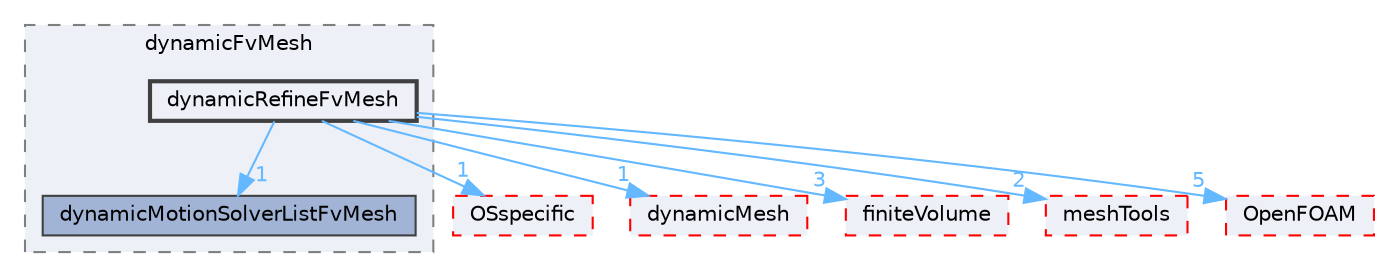 digraph "src/dynamicFvMesh/dynamicRefineFvMesh"
{
 // LATEX_PDF_SIZE
  bgcolor="transparent";
  edge [fontname=Helvetica,fontsize=10,labelfontname=Helvetica,labelfontsize=10];
  node [fontname=Helvetica,fontsize=10,shape=box,height=0.2,width=0.4];
  compound=true
  subgraph clusterdir_7045e8b584c9485727394e576736d39b {
    graph [ bgcolor="#edf0f7", pencolor="grey50", label="dynamicFvMesh", fontname=Helvetica,fontsize=10 style="filled,dashed", URL="dir_7045e8b584c9485727394e576736d39b.html",tooltip=""]
  dir_2006973bff4f31751ea4c29b09e5581b [label="dynamicMotionSolverListFvMesh", fillcolor="#a2b4d6", color="grey25", style="filled", URL="dir_2006973bff4f31751ea4c29b09e5581b.html",tooltip=""];
  dir_58492df8bf8be144c7fc8bcc5d3cf484 [label="dynamicRefineFvMesh", fillcolor="#edf0f7", color="grey25", style="filled,bold", URL="dir_58492df8bf8be144c7fc8bcc5d3cf484.html",tooltip=""];
  }
  dir_1e7df7a7407fc4618be5c18f76eb7b99 [label="OSspecific", fillcolor="#edf0f7", color="red", style="filled,dashed", URL="dir_1e7df7a7407fc4618be5c18f76eb7b99.html",tooltip=""];
  dir_63742796c427c97a292c80f7db71da36 [label="dynamicMesh", fillcolor="#edf0f7", color="red", style="filled,dashed", URL="dir_63742796c427c97a292c80f7db71da36.html",tooltip=""];
  dir_9bd15774b555cf7259a6fa18f99fe99b [label="finiteVolume", fillcolor="#edf0f7", color="red", style="filled,dashed", URL="dir_9bd15774b555cf7259a6fa18f99fe99b.html",tooltip=""];
  dir_ae30ad0bef50cf391b24c614251bb9fd [label="meshTools", fillcolor="#edf0f7", color="red", style="filled,dashed", URL="dir_ae30ad0bef50cf391b24c614251bb9fd.html",tooltip=""];
  dir_c5473ff19b20e6ec4dfe5c310b3778a8 [label="OpenFOAM", fillcolor="#edf0f7", color="red", style="filled,dashed", URL="dir_c5473ff19b20e6ec4dfe5c310b3778a8.html",tooltip=""];
  dir_58492df8bf8be144c7fc8bcc5d3cf484->dir_1e7df7a7407fc4618be5c18f76eb7b99 [headlabel="1", labeldistance=1.5 headhref="dir_001094_002727.html" href="dir_001094_002727.html" color="steelblue1" fontcolor="steelblue1"];
  dir_58492df8bf8be144c7fc8bcc5d3cf484->dir_2006973bff4f31751ea4c29b09e5581b [headlabel="1", labeldistance=1.5 headhref="dir_001094_001090.html" href="dir_001094_001090.html" color="steelblue1" fontcolor="steelblue1"];
  dir_58492df8bf8be144c7fc8bcc5d3cf484->dir_63742796c427c97a292c80f7db71da36 [headlabel="1", labeldistance=1.5 headhref="dir_001094_001086.html" href="dir_001094_001086.html" color="steelblue1" fontcolor="steelblue1"];
  dir_58492df8bf8be144c7fc8bcc5d3cf484->dir_9bd15774b555cf7259a6fa18f99fe99b [headlabel="3", labeldistance=1.5 headhref="dir_001094_001387.html" href="dir_001094_001387.html" color="steelblue1" fontcolor="steelblue1"];
  dir_58492df8bf8be144c7fc8bcc5d3cf484->dir_ae30ad0bef50cf391b24c614251bb9fd [headlabel="2", labeldistance=1.5 headhref="dir_001094_002382.html" href="dir_001094_002382.html" color="steelblue1" fontcolor="steelblue1"];
  dir_58492df8bf8be144c7fc8bcc5d3cf484->dir_c5473ff19b20e6ec4dfe5c310b3778a8 [headlabel="5", labeldistance=1.5 headhref="dir_001094_002695.html" href="dir_001094_002695.html" color="steelblue1" fontcolor="steelblue1"];
}
